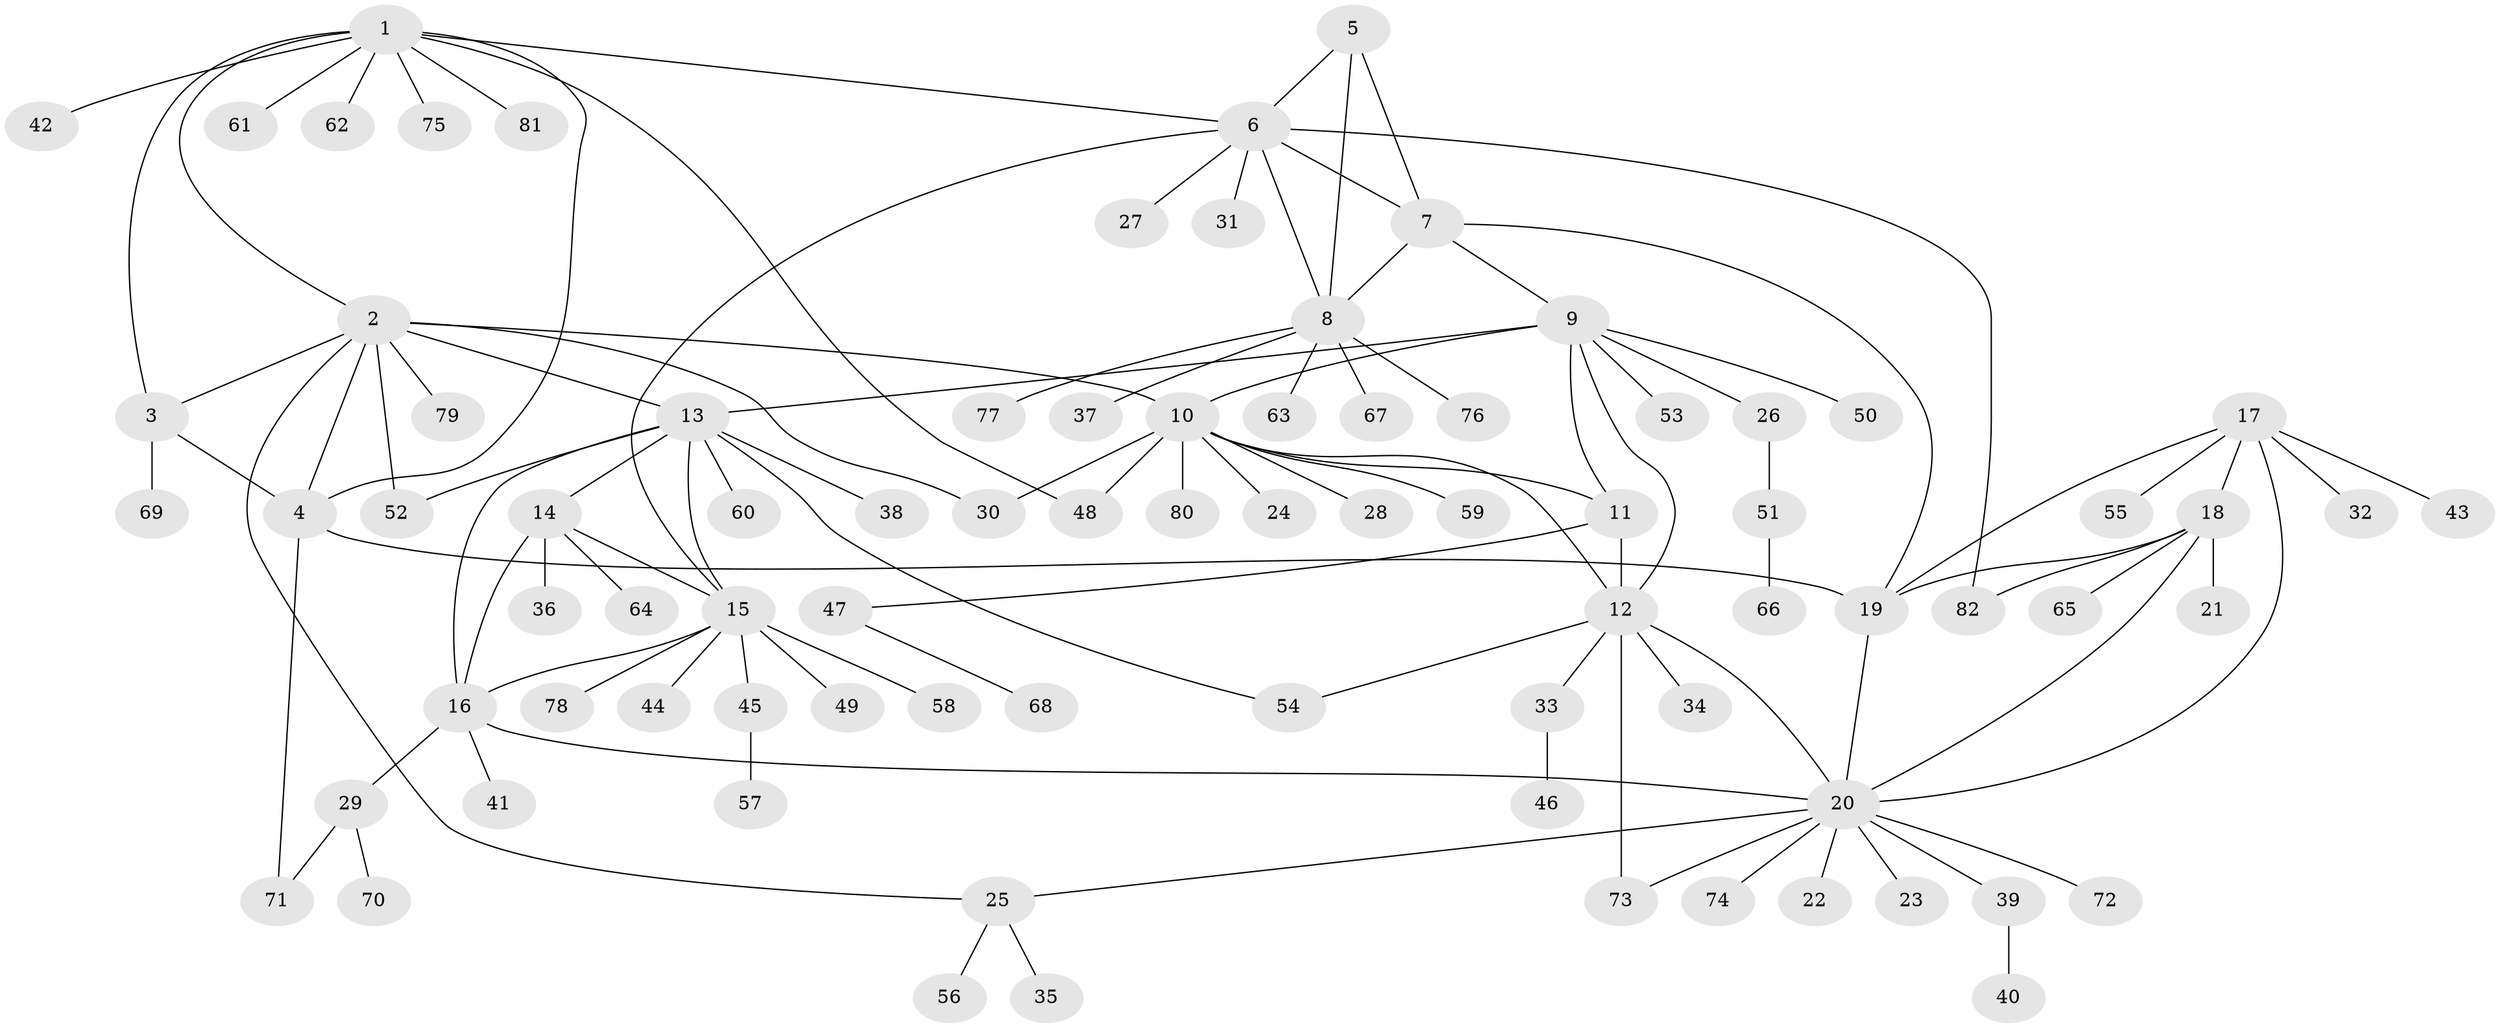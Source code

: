 // coarse degree distribution, {4: 0.0975609756097561, 5: 0.07317073170731707, 6: 0.04878048780487805, 7: 0.14634146341463414, 1: 0.43902439024390244, 2: 0.14634146341463414, 3: 0.024390243902439025, 10: 0.024390243902439025}
// Generated by graph-tools (version 1.1) at 2025/45/03/06/25 01:45:10]
// undirected, 82 vertices, 110 edges
graph export_dot {
graph [start="1"]
  node [color=gray90,style=filled];
  1;
  2;
  3;
  4;
  5;
  6;
  7;
  8;
  9;
  10;
  11;
  12;
  13;
  14;
  15;
  16;
  17;
  18;
  19;
  20;
  21;
  22;
  23;
  24;
  25;
  26;
  27;
  28;
  29;
  30;
  31;
  32;
  33;
  34;
  35;
  36;
  37;
  38;
  39;
  40;
  41;
  42;
  43;
  44;
  45;
  46;
  47;
  48;
  49;
  50;
  51;
  52;
  53;
  54;
  55;
  56;
  57;
  58;
  59;
  60;
  61;
  62;
  63;
  64;
  65;
  66;
  67;
  68;
  69;
  70;
  71;
  72;
  73;
  74;
  75;
  76;
  77;
  78;
  79;
  80;
  81;
  82;
  1 -- 2;
  1 -- 3;
  1 -- 4;
  1 -- 6;
  1 -- 42;
  1 -- 48;
  1 -- 61;
  1 -- 62;
  1 -- 75;
  1 -- 81;
  2 -- 3;
  2 -- 4;
  2 -- 10;
  2 -- 13;
  2 -- 25;
  2 -- 30;
  2 -- 52;
  2 -- 79;
  3 -- 4;
  3 -- 69;
  4 -- 19;
  4 -- 71;
  5 -- 6;
  5 -- 7;
  5 -- 8;
  6 -- 7;
  6 -- 8;
  6 -- 15;
  6 -- 27;
  6 -- 31;
  6 -- 82;
  7 -- 8;
  7 -- 9;
  7 -- 19;
  8 -- 37;
  8 -- 63;
  8 -- 67;
  8 -- 76;
  8 -- 77;
  9 -- 10;
  9 -- 11;
  9 -- 12;
  9 -- 13;
  9 -- 26;
  9 -- 50;
  9 -- 53;
  10 -- 11;
  10 -- 12;
  10 -- 24;
  10 -- 28;
  10 -- 30;
  10 -- 48;
  10 -- 59;
  10 -- 80;
  11 -- 12;
  11 -- 47;
  12 -- 20;
  12 -- 33;
  12 -- 34;
  12 -- 54;
  12 -- 73;
  13 -- 14;
  13 -- 15;
  13 -- 16;
  13 -- 38;
  13 -- 52;
  13 -- 54;
  13 -- 60;
  14 -- 15;
  14 -- 16;
  14 -- 36;
  14 -- 64;
  15 -- 16;
  15 -- 44;
  15 -- 45;
  15 -- 49;
  15 -- 58;
  15 -- 78;
  16 -- 20;
  16 -- 29;
  16 -- 41;
  17 -- 18;
  17 -- 19;
  17 -- 20;
  17 -- 32;
  17 -- 43;
  17 -- 55;
  18 -- 19;
  18 -- 20;
  18 -- 21;
  18 -- 65;
  18 -- 82;
  19 -- 20;
  20 -- 22;
  20 -- 23;
  20 -- 25;
  20 -- 39;
  20 -- 72;
  20 -- 73;
  20 -- 74;
  25 -- 35;
  25 -- 56;
  26 -- 51;
  29 -- 70;
  29 -- 71;
  33 -- 46;
  39 -- 40;
  45 -- 57;
  47 -- 68;
  51 -- 66;
}
